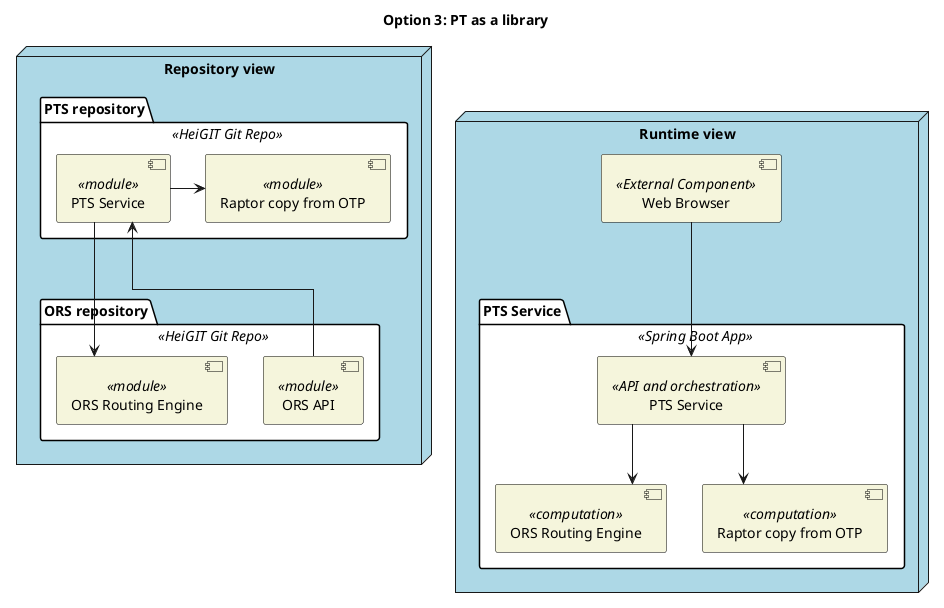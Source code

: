 @startuml

title "Option 3: PT as a library"

skinparam linetype ortho


<style>
    node {
      BackGroundColor #lightblue
    }

    folder {
      BackGroundColor #white
    }

    component {
      BackGroundColor #beige
      LineColor black
    }
</style>


node "Repository view"  {

    folder "PTS repository" <<HeiGIT Git Repo>>  {
        component "PTS Service" as pts <<module>>
        component "Raptor copy from OTP" as raptormodule <<module>>

        pts -> raptormodule
    }

    folder "ORS repository" <<HeiGIT Git Repo>>  {
        component "ORS API" as ors_api <<module>>
        component "ORS Routing Engine" as routinglib <<module>>
    }

    ors_api -> pts
    pts ---> routinglib

'    pts ----> routinglib : Jar Dependency



}


node "Runtime view"  {

    component "Web Browser" <<External Component>> as browser


    folder "PTS Service" as service <<Spring Boot App>> {

    component "PTS Service" as api <<API and orchestration>>
    component "ORS Routing Engine" as routing <<computation>>
    component "Raptor copy from OTP" as raptor <<computation>>

    api --> raptor
    api --> routing

    }

    browser ---> api

}


@enduml